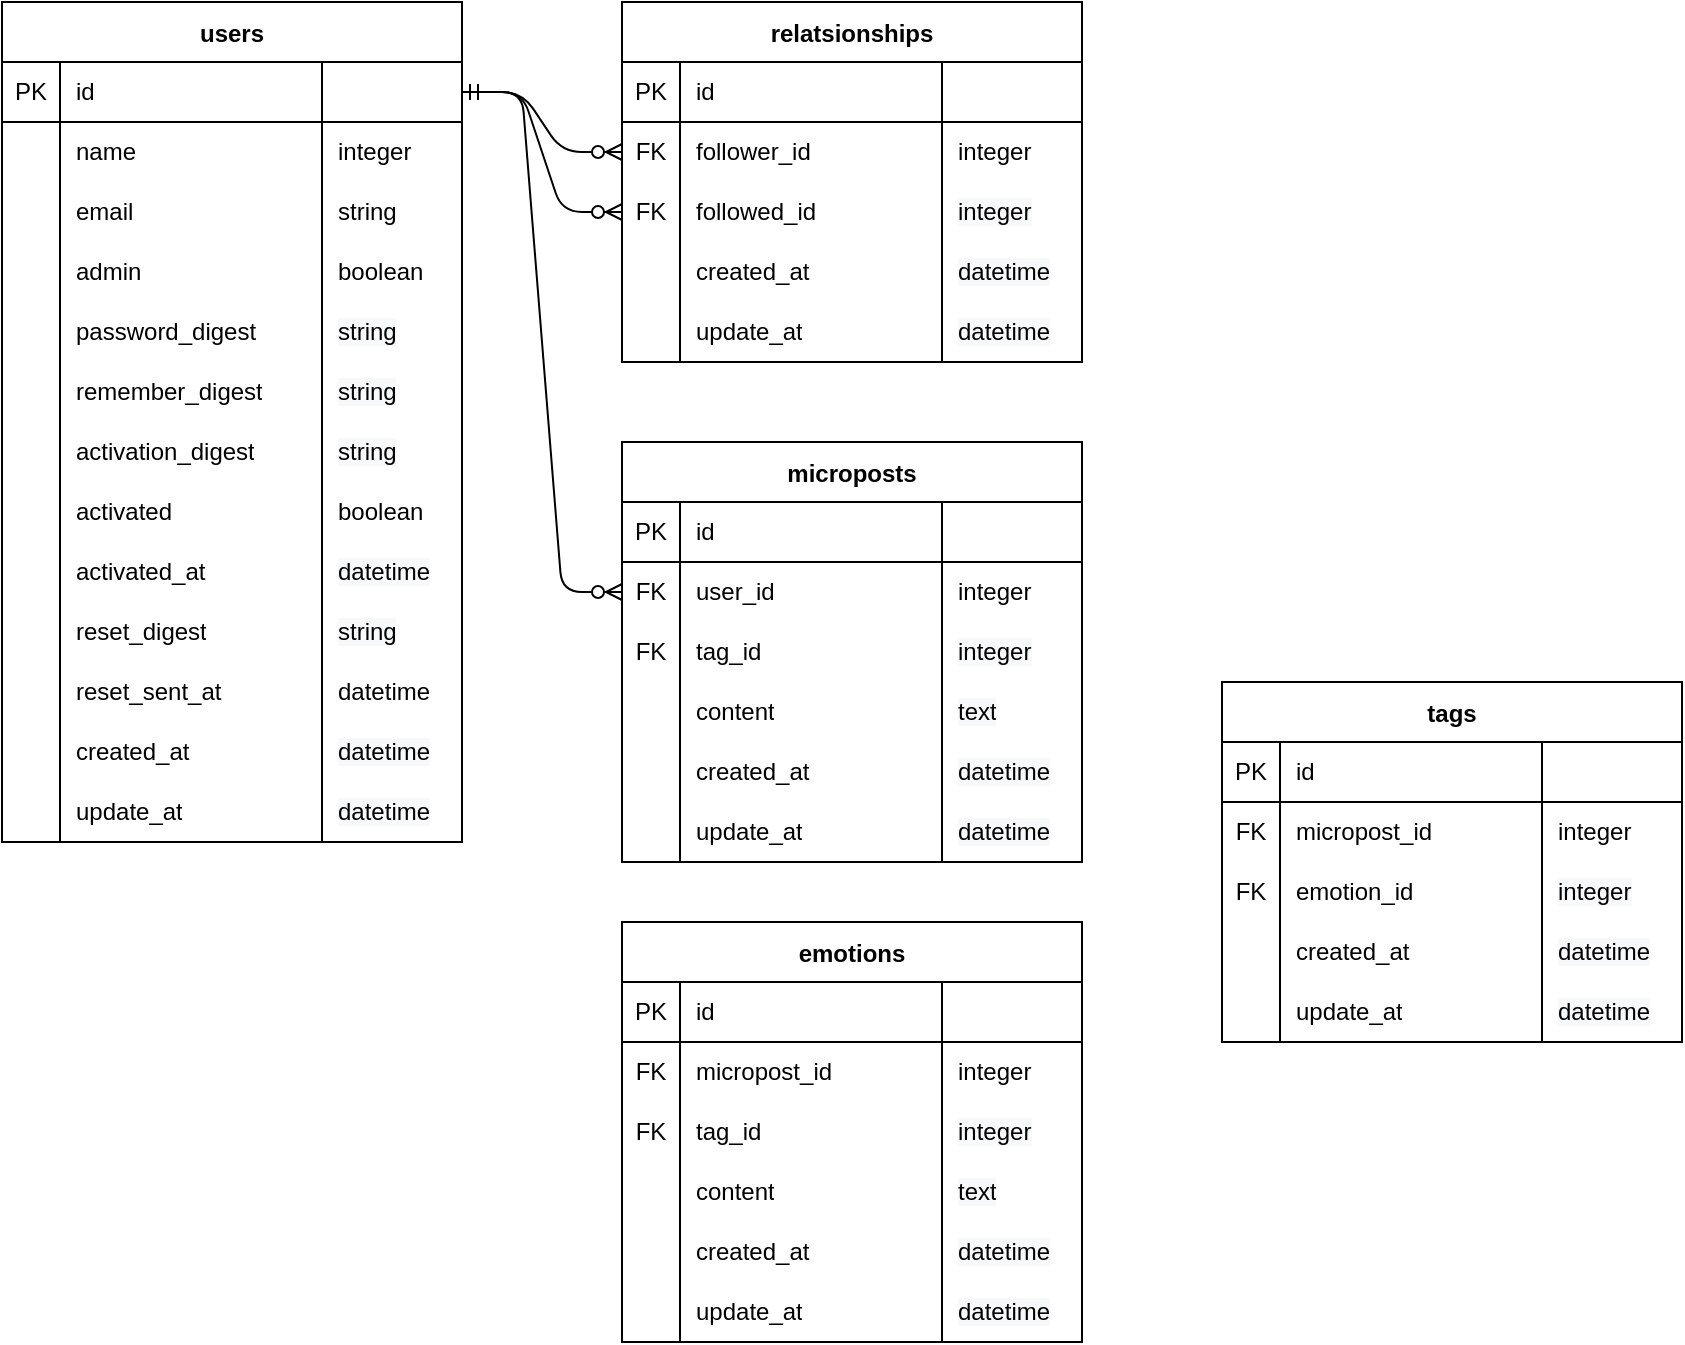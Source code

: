 <mxfile version="15.2.5" type="github">
  <diagram id="C5RBs43oDa-KdzZeNtuy" name="Page-1">
    <mxGraphModel dx="946" dy="614" grid="1" gridSize="10" guides="1" tooltips="1" connect="1" arrows="1" fold="1" page="1" pageScale="1" pageWidth="1600" pageHeight="900" math="0" shadow="0">
      <root>
        <mxCell id="WIyWlLk6GJQsqaUBKTNV-0" />
        <mxCell id="WIyWlLk6GJQsqaUBKTNV-1" parent="WIyWlLk6GJQsqaUBKTNV-0" />
        <mxCell id="iBrmPqQcuPYEzpvfI51Y-0" value="users" style="shape=table;startSize=30;container=1;collapsible=0;childLayout=tableLayout;fixedRows=1;rowLines=0;fontStyle=1;align=center;pointerEvents=1;" vertex="1" parent="WIyWlLk6GJQsqaUBKTNV-1">
          <mxGeometry x="10" y="10" width="230" height="420" as="geometry" />
        </mxCell>
        <mxCell id="iBrmPqQcuPYEzpvfI51Y-1" value="" style="shape=partialRectangle;html=1;whiteSpace=wrap;collapsible=0;dropTarget=0;pointerEvents=1;fillColor=none;top=0;left=0;bottom=1;right=0;points=[[0,0.5],[1,0.5]];portConstraint=eastwest;" vertex="1" parent="iBrmPqQcuPYEzpvfI51Y-0">
          <mxGeometry y="30" width="230" height="30" as="geometry" />
        </mxCell>
        <mxCell id="iBrmPqQcuPYEzpvfI51Y-2" value="PK" style="shape=partialRectangle;html=1;whiteSpace=wrap;connectable=0;fillColor=none;top=0;left=0;bottom=0;right=0;overflow=hidden;pointerEvents=1;" vertex="1" parent="iBrmPqQcuPYEzpvfI51Y-1">
          <mxGeometry width="29" height="30" as="geometry" />
        </mxCell>
        <mxCell id="iBrmPqQcuPYEzpvfI51Y-3" value="id" style="shape=partialRectangle;html=1;whiteSpace=wrap;connectable=0;fillColor=none;top=0;left=0;bottom=0;right=0;align=left;spacingLeft=6;overflow=hidden;pointerEvents=1;" vertex="1" parent="iBrmPqQcuPYEzpvfI51Y-1">
          <mxGeometry x="29" width="131" height="30" as="geometry" />
        </mxCell>
        <mxCell id="iBrmPqQcuPYEzpvfI51Y-53" style="shape=partialRectangle;html=1;whiteSpace=wrap;connectable=0;fillColor=none;top=0;left=0;bottom=0;right=0;align=left;spacingLeft=6;overflow=hidden;pointerEvents=1;" vertex="1" parent="iBrmPqQcuPYEzpvfI51Y-1">
          <mxGeometry x="160" width="70" height="30" as="geometry" />
        </mxCell>
        <mxCell id="iBrmPqQcuPYEzpvfI51Y-4" value="" style="shape=partialRectangle;html=1;whiteSpace=wrap;collapsible=0;dropTarget=0;pointerEvents=1;fillColor=none;top=0;left=0;bottom=0;right=0;points=[[0,0.5],[1,0.5]];portConstraint=eastwest;" vertex="1" parent="iBrmPqQcuPYEzpvfI51Y-0">
          <mxGeometry y="60" width="230" height="30" as="geometry" />
        </mxCell>
        <mxCell id="iBrmPqQcuPYEzpvfI51Y-5" value="" style="shape=partialRectangle;html=1;whiteSpace=wrap;connectable=0;fillColor=none;top=0;left=0;bottom=0;right=0;overflow=hidden;pointerEvents=1;" vertex="1" parent="iBrmPqQcuPYEzpvfI51Y-4">
          <mxGeometry width="29" height="30" as="geometry" />
        </mxCell>
        <mxCell id="iBrmPqQcuPYEzpvfI51Y-6" value="name" style="shape=partialRectangle;html=1;whiteSpace=wrap;connectable=0;fillColor=none;top=0;left=0;bottom=0;right=0;align=left;spacingLeft=6;overflow=hidden;pointerEvents=1;" vertex="1" parent="iBrmPqQcuPYEzpvfI51Y-4">
          <mxGeometry x="29" width="131" height="30" as="geometry" />
        </mxCell>
        <mxCell id="iBrmPqQcuPYEzpvfI51Y-54" value="integer" style="shape=partialRectangle;html=1;whiteSpace=wrap;connectable=0;fillColor=none;top=0;left=0;bottom=0;right=0;align=left;spacingLeft=6;overflow=hidden;pointerEvents=1;" vertex="1" parent="iBrmPqQcuPYEzpvfI51Y-4">
          <mxGeometry x="160" width="70" height="30" as="geometry" />
        </mxCell>
        <mxCell id="iBrmPqQcuPYEzpvfI51Y-7" value="" style="shape=partialRectangle;html=1;whiteSpace=wrap;collapsible=0;dropTarget=0;pointerEvents=1;fillColor=none;top=0;left=0;bottom=0;right=0;points=[[0,0.5],[1,0.5]];portConstraint=eastwest;" vertex="1" parent="iBrmPqQcuPYEzpvfI51Y-0">
          <mxGeometry y="90" width="230" height="30" as="geometry" />
        </mxCell>
        <mxCell id="iBrmPqQcuPYEzpvfI51Y-8" value="" style="shape=partialRectangle;html=1;whiteSpace=wrap;connectable=0;fillColor=none;top=0;left=0;bottom=0;right=0;overflow=hidden;pointerEvents=1;" vertex="1" parent="iBrmPqQcuPYEzpvfI51Y-7">
          <mxGeometry width="29" height="30" as="geometry" />
        </mxCell>
        <mxCell id="iBrmPqQcuPYEzpvfI51Y-9" value="email" style="shape=partialRectangle;html=1;whiteSpace=wrap;connectable=0;fillColor=none;top=0;left=0;bottom=0;right=0;align=left;spacingLeft=6;overflow=hidden;pointerEvents=1;" vertex="1" parent="iBrmPqQcuPYEzpvfI51Y-7">
          <mxGeometry x="29" width="131" height="30" as="geometry" />
        </mxCell>
        <mxCell id="iBrmPqQcuPYEzpvfI51Y-55" value="string" style="shape=partialRectangle;html=1;whiteSpace=wrap;connectable=0;fillColor=none;top=0;left=0;bottom=0;right=0;align=left;spacingLeft=6;overflow=hidden;pointerEvents=1;" vertex="1" parent="iBrmPqQcuPYEzpvfI51Y-7">
          <mxGeometry x="160" width="70" height="30" as="geometry" />
        </mxCell>
        <mxCell id="iBrmPqQcuPYEzpvfI51Y-72" value="" style="shape=partialRectangle;html=1;whiteSpace=wrap;collapsible=0;dropTarget=0;pointerEvents=1;fillColor=none;top=0;left=0;bottom=0;right=0;points=[[0,0.5],[1,0.5]];portConstraint=eastwest;" vertex="1" parent="iBrmPqQcuPYEzpvfI51Y-0">
          <mxGeometry y="120" width="230" height="30" as="geometry" />
        </mxCell>
        <mxCell id="iBrmPqQcuPYEzpvfI51Y-73" value="" style="shape=partialRectangle;html=1;whiteSpace=wrap;connectable=0;fillColor=none;top=0;left=0;bottom=0;right=0;overflow=hidden;pointerEvents=1;" vertex="1" parent="iBrmPqQcuPYEzpvfI51Y-72">
          <mxGeometry width="29" height="30" as="geometry" />
        </mxCell>
        <mxCell id="iBrmPqQcuPYEzpvfI51Y-74" value="admin" style="shape=partialRectangle;html=1;whiteSpace=wrap;connectable=0;fillColor=none;top=0;left=0;bottom=0;right=0;align=left;spacingLeft=6;overflow=hidden;pointerEvents=1;" vertex="1" parent="iBrmPqQcuPYEzpvfI51Y-72">
          <mxGeometry x="29" width="131" height="30" as="geometry" />
        </mxCell>
        <mxCell id="iBrmPqQcuPYEzpvfI51Y-75" value="boolean" style="shape=partialRectangle;html=1;whiteSpace=wrap;connectable=0;fillColor=none;top=0;left=0;bottom=0;right=0;align=left;spacingLeft=6;overflow=hidden;pointerEvents=1;" vertex="1" parent="iBrmPqQcuPYEzpvfI51Y-72">
          <mxGeometry x="160" width="70" height="30" as="geometry" />
        </mxCell>
        <mxCell id="iBrmPqQcuPYEzpvfI51Y-13" value="" style="shape=partialRectangle;html=1;whiteSpace=wrap;collapsible=0;dropTarget=0;pointerEvents=1;fillColor=none;top=0;left=0;bottom=0;right=0;points=[[0,0.5],[1,0.5]];portConstraint=eastwest;" vertex="1" parent="iBrmPqQcuPYEzpvfI51Y-0">
          <mxGeometry y="150" width="230" height="30" as="geometry" />
        </mxCell>
        <mxCell id="iBrmPqQcuPYEzpvfI51Y-14" value="" style="shape=partialRectangle;html=1;whiteSpace=wrap;connectable=0;fillColor=none;top=0;left=0;bottom=0;right=0;overflow=hidden;pointerEvents=1;" vertex="1" parent="iBrmPqQcuPYEzpvfI51Y-13">
          <mxGeometry width="29" height="30" as="geometry" />
        </mxCell>
        <mxCell id="iBrmPqQcuPYEzpvfI51Y-15" value="password_digest" style="shape=partialRectangle;html=1;whiteSpace=wrap;connectable=0;fillColor=none;top=0;left=0;bottom=0;right=0;align=left;spacingLeft=6;overflow=hidden;pointerEvents=1;" vertex="1" parent="iBrmPqQcuPYEzpvfI51Y-13">
          <mxGeometry x="29" width="131" height="30" as="geometry" />
        </mxCell>
        <mxCell id="iBrmPqQcuPYEzpvfI51Y-56" value="&lt;meta charset=&quot;utf-8&quot;&gt;&lt;span style=&quot;color: rgb(0, 0, 0); font-family: helvetica; font-size: 12px; font-style: normal; font-weight: 400; letter-spacing: normal; text-align: left; text-indent: 0px; text-transform: none; word-spacing: 0px; background-color: rgb(248, 249, 250); display: inline; float: none;&quot;&gt;string&lt;/span&gt;" style="shape=partialRectangle;html=1;whiteSpace=wrap;connectable=0;fillColor=none;top=0;left=0;bottom=0;right=0;align=left;spacingLeft=6;overflow=hidden;pointerEvents=1;" vertex="1" parent="iBrmPqQcuPYEzpvfI51Y-13">
          <mxGeometry x="160" width="70" height="30" as="geometry" />
        </mxCell>
        <mxCell id="iBrmPqQcuPYEzpvfI51Y-66" value="" style="shape=partialRectangle;html=1;whiteSpace=wrap;collapsible=0;dropTarget=0;pointerEvents=1;fillColor=none;top=0;left=0;bottom=0;right=0;points=[[0,0.5],[1,0.5]];portConstraint=eastwest;" vertex="1" parent="iBrmPqQcuPYEzpvfI51Y-0">
          <mxGeometry y="180" width="230" height="30" as="geometry" />
        </mxCell>
        <mxCell id="iBrmPqQcuPYEzpvfI51Y-67" value="" style="shape=partialRectangle;html=1;whiteSpace=wrap;connectable=0;fillColor=none;top=0;left=0;bottom=0;right=0;overflow=hidden;pointerEvents=1;" vertex="1" parent="iBrmPqQcuPYEzpvfI51Y-66">
          <mxGeometry width="29" height="30" as="geometry" />
        </mxCell>
        <mxCell id="iBrmPqQcuPYEzpvfI51Y-68" value="remember_digest" style="shape=partialRectangle;html=1;whiteSpace=wrap;connectable=0;fillColor=none;top=0;left=0;bottom=0;right=0;align=left;spacingLeft=6;overflow=hidden;pointerEvents=1;" vertex="1" parent="iBrmPqQcuPYEzpvfI51Y-66">
          <mxGeometry x="29" width="131" height="30" as="geometry" />
        </mxCell>
        <mxCell id="iBrmPqQcuPYEzpvfI51Y-69" value="&lt;meta charset=&quot;utf-8&quot;&gt;&lt;span style=&quot;color: rgb(0, 0, 0); font-family: helvetica; font-size: 12px; font-style: normal; font-weight: 400; letter-spacing: normal; text-align: left; text-indent: 0px; text-transform: none; word-spacing: 0px; background-color: rgb(248, 249, 250); display: inline; float: none;&quot;&gt;string&lt;/span&gt;" style="shape=partialRectangle;html=1;whiteSpace=wrap;connectable=0;fillColor=none;top=0;left=0;bottom=0;right=0;align=left;spacingLeft=6;overflow=hidden;pointerEvents=1;" vertex="1" parent="iBrmPqQcuPYEzpvfI51Y-66">
          <mxGeometry x="160" width="70" height="30" as="geometry" />
        </mxCell>
        <mxCell id="iBrmPqQcuPYEzpvfI51Y-16" value="" style="shape=partialRectangle;html=1;whiteSpace=wrap;collapsible=0;dropTarget=0;pointerEvents=1;fillColor=none;top=0;left=0;bottom=0;right=0;points=[[0,0.5],[1,0.5]];portConstraint=eastwest;" vertex="1" parent="iBrmPqQcuPYEzpvfI51Y-0">
          <mxGeometry y="210" width="230" height="30" as="geometry" />
        </mxCell>
        <mxCell id="iBrmPqQcuPYEzpvfI51Y-17" value="" style="shape=partialRectangle;html=1;whiteSpace=wrap;connectable=0;fillColor=none;top=0;left=0;bottom=0;right=0;overflow=hidden;pointerEvents=1;" vertex="1" parent="iBrmPqQcuPYEzpvfI51Y-16">
          <mxGeometry width="29" height="30" as="geometry" />
        </mxCell>
        <mxCell id="iBrmPqQcuPYEzpvfI51Y-18" value="activation_digest" style="shape=partialRectangle;html=1;whiteSpace=wrap;connectable=0;fillColor=none;top=0;left=0;bottom=0;right=0;align=left;spacingLeft=6;overflow=hidden;pointerEvents=1;" vertex="1" parent="iBrmPqQcuPYEzpvfI51Y-16">
          <mxGeometry x="29" width="131" height="30" as="geometry" />
        </mxCell>
        <mxCell id="iBrmPqQcuPYEzpvfI51Y-59" value="&lt;meta charset=&quot;utf-8&quot;&gt;&lt;span style=&quot;color: rgb(0, 0, 0); font-family: helvetica; font-size: 12px; font-style: normal; font-weight: 400; letter-spacing: normal; text-align: left; text-indent: 0px; text-transform: none; word-spacing: 0px; background-color: rgb(248, 249, 250); display: inline; float: none;&quot;&gt;string&lt;/span&gt;" style="shape=partialRectangle;html=1;whiteSpace=wrap;connectable=0;fillColor=none;top=0;left=0;bottom=0;right=0;align=left;spacingLeft=6;overflow=hidden;pointerEvents=1;" vertex="1" parent="iBrmPqQcuPYEzpvfI51Y-16">
          <mxGeometry x="160" width="70" height="30" as="geometry" />
        </mxCell>
        <mxCell id="iBrmPqQcuPYEzpvfI51Y-22" value="" style="shape=partialRectangle;html=1;whiteSpace=wrap;collapsible=0;dropTarget=0;pointerEvents=1;fillColor=none;top=0;left=0;bottom=0;right=0;points=[[0,0.5],[1,0.5]];portConstraint=eastwest;" vertex="1" parent="iBrmPqQcuPYEzpvfI51Y-0">
          <mxGeometry y="240" width="230" height="30" as="geometry" />
        </mxCell>
        <mxCell id="iBrmPqQcuPYEzpvfI51Y-23" value="" style="shape=partialRectangle;html=1;whiteSpace=wrap;connectable=0;fillColor=none;top=0;left=0;bottom=0;right=0;overflow=hidden;pointerEvents=1;" vertex="1" parent="iBrmPqQcuPYEzpvfI51Y-22">
          <mxGeometry width="29" height="30" as="geometry" />
        </mxCell>
        <mxCell id="iBrmPqQcuPYEzpvfI51Y-24" value="activated" style="shape=partialRectangle;html=1;whiteSpace=wrap;connectable=0;fillColor=none;top=0;left=0;bottom=0;right=0;align=left;spacingLeft=6;overflow=hidden;pointerEvents=1;" vertex="1" parent="iBrmPqQcuPYEzpvfI51Y-22">
          <mxGeometry x="29" width="131" height="30" as="geometry" />
        </mxCell>
        <mxCell id="iBrmPqQcuPYEzpvfI51Y-60" value="boolean" style="shape=partialRectangle;html=1;whiteSpace=wrap;connectable=0;fillColor=none;top=0;left=0;bottom=0;right=0;align=left;spacingLeft=6;overflow=hidden;pointerEvents=1;" vertex="1" parent="iBrmPqQcuPYEzpvfI51Y-22">
          <mxGeometry x="160" width="70" height="30" as="geometry" />
        </mxCell>
        <mxCell id="iBrmPqQcuPYEzpvfI51Y-25" value="" style="shape=partialRectangle;html=1;whiteSpace=wrap;collapsible=0;dropTarget=0;pointerEvents=1;fillColor=none;top=0;left=0;bottom=0;right=0;points=[[0,0.5],[1,0.5]];portConstraint=eastwest;" vertex="1" parent="iBrmPqQcuPYEzpvfI51Y-0">
          <mxGeometry y="270" width="230" height="30" as="geometry" />
        </mxCell>
        <mxCell id="iBrmPqQcuPYEzpvfI51Y-26" value="" style="shape=partialRectangle;html=1;whiteSpace=wrap;connectable=0;fillColor=none;top=0;left=0;bottom=0;right=0;overflow=hidden;pointerEvents=1;" vertex="1" parent="iBrmPqQcuPYEzpvfI51Y-25">
          <mxGeometry width="29" height="30" as="geometry" />
        </mxCell>
        <mxCell id="iBrmPqQcuPYEzpvfI51Y-27" value="activated_at" style="shape=partialRectangle;html=1;whiteSpace=wrap;connectable=0;fillColor=none;top=0;left=0;bottom=0;right=0;align=left;spacingLeft=6;overflow=hidden;pointerEvents=1;" vertex="1" parent="iBrmPqQcuPYEzpvfI51Y-25">
          <mxGeometry x="29" width="131" height="30" as="geometry" />
        </mxCell>
        <mxCell id="iBrmPqQcuPYEzpvfI51Y-61" value="&lt;meta charset=&quot;utf-8&quot;&gt;&lt;span style=&quot;color: rgb(0, 0, 0); font-family: helvetica; font-size: 12px; font-style: normal; font-weight: 400; letter-spacing: normal; text-align: left; text-indent: 0px; text-transform: none; word-spacing: 0px; background-color: rgb(248, 249, 250); display: inline; float: none;&quot;&gt;datetime&lt;/span&gt;" style="shape=partialRectangle;html=1;whiteSpace=wrap;connectable=0;fillColor=none;top=0;left=0;bottom=0;right=0;align=left;spacingLeft=6;overflow=hidden;pointerEvents=1;" vertex="1" parent="iBrmPqQcuPYEzpvfI51Y-25">
          <mxGeometry x="160" width="70" height="30" as="geometry" />
        </mxCell>
        <mxCell id="iBrmPqQcuPYEzpvfI51Y-19" value="" style="shape=partialRectangle;html=1;whiteSpace=wrap;collapsible=0;dropTarget=0;pointerEvents=1;fillColor=none;top=0;left=0;bottom=0;right=0;points=[[0,0.5],[1,0.5]];portConstraint=eastwest;" vertex="1" parent="iBrmPqQcuPYEzpvfI51Y-0">
          <mxGeometry y="300" width="230" height="30" as="geometry" />
        </mxCell>
        <mxCell id="iBrmPqQcuPYEzpvfI51Y-20" value="" style="shape=partialRectangle;html=1;whiteSpace=wrap;connectable=0;fillColor=none;top=0;left=0;bottom=0;right=0;overflow=hidden;pointerEvents=1;" vertex="1" parent="iBrmPqQcuPYEzpvfI51Y-19">
          <mxGeometry width="29" height="30" as="geometry" />
        </mxCell>
        <mxCell id="iBrmPqQcuPYEzpvfI51Y-21" value="reset_digest" style="shape=partialRectangle;html=1;whiteSpace=wrap;connectable=0;fillColor=none;top=0;left=0;bottom=0;right=0;align=left;spacingLeft=6;overflow=hidden;pointerEvents=1;" vertex="1" parent="iBrmPqQcuPYEzpvfI51Y-19">
          <mxGeometry x="29" width="131" height="30" as="geometry" />
        </mxCell>
        <mxCell id="iBrmPqQcuPYEzpvfI51Y-57" value="&lt;meta charset=&quot;utf-8&quot;&gt;&lt;span style=&quot;color: rgb(0, 0, 0); font-family: helvetica; font-size: 12px; font-style: normal; font-weight: 400; letter-spacing: normal; text-align: left; text-indent: 0px; text-transform: none; word-spacing: 0px; background-color: rgb(248, 249, 250); display: inline; float: none;&quot;&gt;string&lt;/span&gt;" style="shape=partialRectangle;html=1;whiteSpace=wrap;connectable=0;fillColor=none;top=0;left=0;bottom=0;right=0;align=left;spacingLeft=6;overflow=hidden;pointerEvents=1;" vertex="1" parent="iBrmPqQcuPYEzpvfI51Y-19">
          <mxGeometry x="160" width="70" height="30" as="geometry" />
        </mxCell>
        <mxCell id="iBrmPqQcuPYEzpvfI51Y-10" value="" style="shape=partialRectangle;html=1;whiteSpace=wrap;collapsible=0;dropTarget=0;pointerEvents=1;fillColor=none;top=0;left=0;bottom=0;right=0;points=[[0,0.5],[1,0.5]];portConstraint=eastwest;" vertex="1" parent="iBrmPqQcuPYEzpvfI51Y-0">
          <mxGeometry y="330" width="230" height="30" as="geometry" />
        </mxCell>
        <mxCell id="iBrmPqQcuPYEzpvfI51Y-11" value="" style="shape=partialRectangle;html=1;whiteSpace=wrap;connectable=0;fillColor=none;top=0;left=0;bottom=0;right=0;overflow=hidden;pointerEvents=1;" vertex="1" parent="iBrmPqQcuPYEzpvfI51Y-10">
          <mxGeometry width="29" height="30" as="geometry" />
        </mxCell>
        <mxCell id="iBrmPqQcuPYEzpvfI51Y-12" value="reset_sent_at" style="shape=partialRectangle;html=1;whiteSpace=wrap;connectable=0;fillColor=none;top=0;left=0;bottom=0;right=0;align=left;spacingLeft=6;overflow=hidden;pointerEvents=1;" vertex="1" parent="iBrmPqQcuPYEzpvfI51Y-10">
          <mxGeometry x="29" width="131" height="30" as="geometry" />
        </mxCell>
        <mxCell id="iBrmPqQcuPYEzpvfI51Y-58" value="datetime" style="shape=partialRectangle;html=1;whiteSpace=wrap;connectable=0;fillColor=none;top=0;left=0;bottom=0;right=0;align=left;spacingLeft=6;overflow=hidden;pointerEvents=1;" vertex="1" parent="iBrmPqQcuPYEzpvfI51Y-10">
          <mxGeometry x="160" width="70" height="30" as="geometry" />
        </mxCell>
        <mxCell id="iBrmPqQcuPYEzpvfI51Y-28" value="" style="shape=partialRectangle;html=1;whiteSpace=wrap;collapsible=0;dropTarget=0;pointerEvents=1;fillColor=none;top=0;left=0;bottom=0;right=0;points=[[0,0.5],[1,0.5]];portConstraint=eastwest;" vertex="1" parent="iBrmPqQcuPYEzpvfI51Y-0">
          <mxGeometry y="360" width="230" height="30" as="geometry" />
        </mxCell>
        <mxCell id="iBrmPqQcuPYEzpvfI51Y-29" value="" style="shape=partialRectangle;html=1;whiteSpace=wrap;connectable=0;fillColor=none;top=0;left=0;bottom=0;right=0;overflow=hidden;pointerEvents=1;" vertex="1" parent="iBrmPqQcuPYEzpvfI51Y-28">
          <mxGeometry width="29" height="30" as="geometry" />
        </mxCell>
        <mxCell id="iBrmPqQcuPYEzpvfI51Y-30" value="created_at" style="shape=partialRectangle;html=1;whiteSpace=wrap;connectable=0;fillColor=none;top=0;left=0;bottom=0;right=0;align=left;spacingLeft=6;overflow=hidden;pointerEvents=1;" vertex="1" parent="iBrmPqQcuPYEzpvfI51Y-28">
          <mxGeometry x="29" width="131" height="30" as="geometry" />
        </mxCell>
        <mxCell id="iBrmPqQcuPYEzpvfI51Y-62" value="&lt;meta charset=&quot;utf-8&quot;&gt;&lt;span style=&quot;color: rgb(0, 0, 0); font-family: helvetica; font-size: 12px; font-style: normal; font-weight: 400; letter-spacing: normal; text-align: left; text-indent: 0px; text-transform: none; word-spacing: 0px; background-color: rgb(248, 249, 250); display: inline; float: none;&quot;&gt;datetime&lt;/span&gt;" style="shape=partialRectangle;html=1;whiteSpace=wrap;connectable=0;fillColor=none;top=0;left=0;bottom=0;right=0;align=left;spacingLeft=6;overflow=hidden;pointerEvents=1;" vertex="1" parent="iBrmPqQcuPYEzpvfI51Y-28">
          <mxGeometry x="160" width="70" height="30" as="geometry" />
        </mxCell>
        <mxCell id="iBrmPqQcuPYEzpvfI51Y-31" value="" style="shape=partialRectangle;html=1;whiteSpace=wrap;collapsible=0;dropTarget=0;pointerEvents=1;fillColor=none;top=0;left=0;bottom=0;right=0;points=[[0,0.5],[1,0.5]];portConstraint=eastwest;" vertex="1" parent="iBrmPqQcuPYEzpvfI51Y-0">
          <mxGeometry y="390" width="230" height="30" as="geometry" />
        </mxCell>
        <mxCell id="iBrmPqQcuPYEzpvfI51Y-32" value="" style="shape=partialRectangle;html=1;whiteSpace=wrap;connectable=0;fillColor=none;top=0;left=0;bottom=0;right=0;overflow=hidden;pointerEvents=1;" vertex="1" parent="iBrmPqQcuPYEzpvfI51Y-31">
          <mxGeometry width="29" height="30" as="geometry" />
        </mxCell>
        <mxCell id="iBrmPqQcuPYEzpvfI51Y-33" value="update_at" style="shape=partialRectangle;html=1;whiteSpace=wrap;connectable=0;fillColor=none;top=0;left=0;bottom=0;right=0;align=left;spacingLeft=6;overflow=hidden;pointerEvents=1;" vertex="1" parent="iBrmPqQcuPYEzpvfI51Y-31">
          <mxGeometry x="29" width="131" height="30" as="geometry" />
        </mxCell>
        <mxCell id="iBrmPqQcuPYEzpvfI51Y-63" value="&lt;meta charset=&quot;utf-8&quot;&gt;&lt;span style=&quot;color: rgb(0, 0, 0); font-family: helvetica; font-size: 12px; font-style: normal; font-weight: 400; letter-spacing: normal; text-align: left; text-indent: 0px; text-transform: none; word-spacing: 0px; background-color: rgb(248, 249, 250); display: inline; float: none;&quot;&gt;datetime&lt;/span&gt;" style="shape=partialRectangle;html=1;whiteSpace=wrap;connectable=0;fillColor=none;top=0;left=0;bottom=0;right=0;align=left;spacingLeft=6;overflow=hidden;pointerEvents=1;" vertex="1" parent="iBrmPqQcuPYEzpvfI51Y-31">
          <mxGeometry x="160" width="70" height="30" as="geometry" />
        </mxCell>
        <mxCell id="iBrmPqQcuPYEzpvfI51Y-76" value="relatsionships" style="shape=table;startSize=30;container=1;collapsible=0;childLayout=tableLayout;fixedRows=1;rowLines=0;fontStyle=1;align=center;pointerEvents=1;" vertex="1" parent="WIyWlLk6GJQsqaUBKTNV-1">
          <mxGeometry x="320" y="10" width="230" height="180" as="geometry" />
        </mxCell>
        <mxCell id="iBrmPqQcuPYEzpvfI51Y-77" value="" style="shape=partialRectangle;html=1;whiteSpace=wrap;collapsible=0;dropTarget=0;pointerEvents=1;fillColor=none;top=0;left=0;bottom=1;right=0;points=[[0,0.5],[1,0.5]];portConstraint=eastwest;" vertex="1" parent="iBrmPqQcuPYEzpvfI51Y-76">
          <mxGeometry y="30" width="230" height="30" as="geometry" />
        </mxCell>
        <mxCell id="iBrmPqQcuPYEzpvfI51Y-78" value="PK" style="shape=partialRectangle;html=1;whiteSpace=wrap;connectable=0;fillColor=none;top=0;left=0;bottom=0;right=0;overflow=hidden;pointerEvents=1;" vertex="1" parent="iBrmPqQcuPYEzpvfI51Y-77">
          <mxGeometry width="29" height="30" as="geometry" />
        </mxCell>
        <mxCell id="iBrmPqQcuPYEzpvfI51Y-79" value="id" style="shape=partialRectangle;html=1;whiteSpace=wrap;connectable=0;fillColor=none;top=0;left=0;bottom=0;right=0;align=left;spacingLeft=6;overflow=hidden;pointerEvents=1;" vertex="1" parent="iBrmPqQcuPYEzpvfI51Y-77">
          <mxGeometry x="29" width="131" height="30" as="geometry" />
        </mxCell>
        <mxCell id="iBrmPqQcuPYEzpvfI51Y-80" style="shape=partialRectangle;html=1;whiteSpace=wrap;connectable=0;fillColor=none;top=0;left=0;bottom=0;right=0;align=left;spacingLeft=6;overflow=hidden;pointerEvents=1;" vertex="1" parent="iBrmPqQcuPYEzpvfI51Y-77">
          <mxGeometry x="160" width="70" height="30" as="geometry" />
        </mxCell>
        <mxCell id="iBrmPqQcuPYEzpvfI51Y-81" value="" style="shape=partialRectangle;html=1;whiteSpace=wrap;collapsible=0;dropTarget=0;pointerEvents=1;fillColor=none;top=0;left=0;bottom=0;right=0;points=[[0,0.5],[1,0.5]];portConstraint=eastwest;" vertex="1" parent="iBrmPqQcuPYEzpvfI51Y-76">
          <mxGeometry y="60" width="230" height="30" as="geometry" />
        </mxCell>
        <mxCell id="iBrmPqQcuPYEzpvfI51Y-82" value="FK" style="shape=partialRectangle;html=1;whiteSpace=wrap;connectable=0;fillColor=none;top=0;left=0;bottom=0;right=0;overflow=hidden;pointerEvents=1;" vertex="1" parent="iBrmPqQcuPYEzpvfI51Y-81">
          <mxGeometry width="29" height="30" as="geometry" />
        </mxCell>
        <mxCell id="iBrmPqQcuPYEzpvfI51Y-83" value="follower_id" style="shape=partialRectangle;html=1;whiteSpace=wrap;connectable=0;fillColor=none;top=0;left=0;bottom=0;right=0;align=left;spacingLeft=6;overflow=hidden;pointerEvents=1;" vertex="1" parent="iBrmPqQcuPYEzpvfI51Y-81">
          <mxGeometry x="29" width="131" height="30" as="geometry" />
        </mxCell>
        <mxCell id="iBrmPqQcuPYEzpvfI51Y-84" value="integer" style="shape=partialRectangle;html=1;whiteSpace=wrap;connectable=0;fillColor=none;top=0;left=0;bottom=0;right=0;align=left;spacingLeft=6;overflow=hidden;pointerEvents=1;" vertex="1" parent="iBrmPqQcuPYEzpvfI51Y-81">
          <mxGeometry x="160" width="70" height="30" as="geometry" />
        </mxCell>
        <mxCell id="iBrmPqQcuPYEzpvfI51Y-85" value="" style="shape=partialRectangle;html=1;whiteSpace=wrap;collapsible=0;dropTarget=0;pointerEvents=1;fillColor=none;top=0;left=0;bottom=0;right=0;points=[[0,0.5],[1,0.5]];portConstraint=eastwest;" vertex="1" parent="iBrmPqQcuPYEzpvfI51Y-76">
          <mxGeometry y="90" width="230" height="30" as="geometry" />
        </mxCell>
        <mxCell id="iBrmPqQcuPYEzpvfI51Y-86" value="FK" style="shape=partialRectangle;html=1;whiteSpace=wrap;connectable=0;fillColor=none;top=0;left=0;bottom=0;right=0;overflow=hidden;pointerEvents=1;" vertex="1" parent="iBrmPqQcuPYEzpvfI51Y-85">
          <mxGeometry width="29" height="30" as="geometry" />
        </mxCell>
        <mxCell id="iBrmPqQcuPYEzpvfI51Y-87" value="followed_id" style="shape=partialRectangle;html=1;whiteSpace=wrap;connectable=0;fillColor=none;top=0;left=0;bottom=0;right=0;align=left;spacingLeft=6;overflow=hidden;pointerEvents=1;" vertex="1" parent="iBrmPqQcuPYEzpvfI51Y-85">
          <mxGeometry x="29" width="131" height="30" as="geometry" />
        </mxCell>
        <mxCell id="iBrmPqQcuPYEzpvfI51Y-88" value="&lt;meta charset=&quot;utf-8&quot;&gt;&lt;span style=&quot;color: rgb(0, 0, 0); font-family: helvetica; font-size: 12px; font-style: normal; font-weight: 400; letter-spacing: normal; text-align: left; text-indent: 0px; text-transform: none; word-spacing: 0px; background-color: rgb(248, 249, 250); display: inline; float: none;&quot;&gt;integer&lt;/span&gt;" style="shape=partialRectangle;html=1;whiteSpace=wrap;connectable=0;fillColor=none;top=0;left=0;bottom=0;right=0;align=left;spacingLeft=6;overflow=hidden;pointerEvents=1;" vertex="1" parent="iBrmPqQcuPYEzpvfI51Y-85">
          <mxGeometry x="160" width="70" height="30" as="geometry" />
        </mxCell>
        <mxCell id="iBrmPqQcuPYEzpvfI51Y-121" value="" style="shape=partialRectangle;html=1;whiteSpace=wrap;collapsible=0;dropTarget=0;pointerEvents=1;fillColor=none;top=0;left=0;bottom=0;right=0;points=[[0,0.5],[1,0.5]];portConstraint=eastwest;" vertex="1" parent="iBrmPqQcuPYEzpvfI51Y-76">
          <mxGeometry y="120" width="230" height="30" as="geometry" />
        </mxCell>
        <mxCell id="iBrmPqQcuPYEzpvfI51Y-122" value="" style="shape=partialRectangle;html=1;whiteSpace=wrap;connectable=0;fillColor=none;top=0;left=0;bottom=0;right=0;overflow=hidden;pointerEvents=1;" vertex="1" parent="iBrmPqQcuPYEzpvfI51Y-121">
          <mxGeometry width="29" height="30" as="geometry" />
        </mxCell>
        <mxCell id="iBrmPqQcuPYEzpvfI51Y-123" value="created_at" style="shape=partialRectangle;html=1;whiteSpace=wrap;connectable=0;fillColor=none;top=0;left=0;bottom=0;right=0;align=left;spacingLeft=6;overflow=hidden;pointerEvents=1;" vertex="1" parent="iBrmPqQcuPYEzpvfI51Y-121">
          <mxGeometry x="29" width="131" height="30" as="geometry" />
        </mxCell>
        <mxCell id="iBrmPqQcuPYEzpvfI51Y-124" value="&lt;meta charset=&quot;utf-8&quot;&gt;&lt;span style=&quot;color: rgb(0, 0, 0); font-family: helvetica; font-size: 12px; font-style: normal; font-weight: 400; letter-spacing: normal; text-align: left; text-indent: 0px; text-transform: none; word-spacing: 0px; background-color: rgb(248, 249, 250); display: inline; float: none;&quot;&gt;datetime&lt;/span&gt;" style="shape=partialRectangle;html=1;whiteSpace=wrap;connectable=0;fillColor=none;top=0;left=0;bottom=0;right=0;align=left;spacingLeft=6;overflow=hidden;pointerEvents=1;" vertex="1" parent="iBrmPqQcuPYEzpvfI51Y-121">
          <mxGeometry x="160" width="70" height="30" as="geometry" />
        </mxCell>
        <mxCell id="iBrmPqQcuPYEzpvfI51Y-125" value="" style="shape=partialRectangle;html=1;whiteSpace=wrap;collapsible=0;dropTarget=0;pointerEvents=1;fillColor=none;top=0;left=0;bottom=0;right=0;points=[[0,0.5],[1,0.5]];portConstraint=eastwest;" vertex="1" parent="iBrmPqQcuPYEzpvfI51Y-76">
          <mxGeometry y="150" width="230" height="30" as="geometry" />
        </mxCell>
        <mxCell id="iBrmPqQcuPYEzpvfI51Y-126" value="" style="shape=partialRectangle;html=1;whiteSpace=wrap;connectable=0;fillColor=none;top=0;left=0;bottom=0;right=0;overflow=hidden;pointerEvents=1;" vertex="1" parent="iBrmPqQcuPYEzpvfI51Y-125">
          <mxGeometry width="29" height="30" as="geometry" />
        </mxCell>
        <mxCell id="iBrmPqQcuPYEzpvfI51Y-127" value="update_at" style="shape=partialRectangle;html=1;whiteSpace=wrap;connectable=0;fillColor=none;top=0;left=0;bottom=0;right=0;align=left;spacingLeft=6;overflow=hidden;pointerEvents=1;" vertex="1" parent="iBrmPqQcuPYEzpvfI51Y-125">
          <mxGeometry x="29" width="131" height="30" as="geometry" />
        </mxCell>
        <mxCell id="iBrmPqQcuPYEzpvfI51Y-128" value="&lt;meta charset=&quot;utf-8&quot;&gt;&lt;span style=&quot;color: rgb(0, 0, 0); font-family: helvetica; font-size: 12px; font-style: normal; font-weight: 400; letter-spacing: normal; text-align: left; text-indent: 0px; text-transform: none; word-spacing: 0px; background-color: rgb(248, 249, 250); display: inline; float: none;&quot;&gt;datetime&lt;/span&gt;" style="shape=partialRectangle;html=1;whiteSpace=wrap;connectable=0;fillColor=none;top=0;left=0;bottom=0;right=0;align=left;spacingLeft=6;overflow=hidden;pointerEvents=1;" vertex="1" parent="iBrmPqQcuPYEzpvfI51Y-125">
          <mxGeometry x="160" width="70" height="30" as="geometry" />
        </mxCell>
        <mxCell id="iBrmPqQcuPYEzpvfI51Y-133" value="microposts" style="shape=table;startSize=30;container=1;collapsible=0;childLayout=tableLayout;fixedRows=1;rowLines=0;fontStyle=1;align=center;pointerEvents=1;" vertex="1" parent="WIyWlLk6GJQsqaUBKTNV-1">
          <mxGeometry x="320" y="230" width="230" height="210" as="geometry" />
        </mxCell>
        <mxCell id="iBrmPqQcuPYEzpvfI51Y-134" value="" style="shape=partialRectangle;html=1;whiteSpace=wrap;collapsible=0;dropTarget=0;pointerEvents=1;fillColor=none;top=0;left=0;bottom=1;right=0;points=[[0,0.5],[1,0.5]];portConstraint=eastwest;" vertex="1" parent="iBrmPqQcuPYEzpvfI51Y-133">
          <mxGeometry y="30" width="230" height="30" as="geometry" />
        </mxCell>
        <mxCell id="iBrmPqQcuPYEzpvfI51Y-135" value="PK" style="shape=partialRectangle;html=1;whiteSpace=wrap;connectable=0;fillColor=none;top=0;left=0;bottom=0;right=0;overflow=hidden;pointerEvents=1;" vertex="1" parent="iBrmPqQcuPYEzpvfI51Y-134">
          <mxGeometry width="29" height="30" as="geometry" />
        </mxCell>
        <mxCell id="iBrmPqQcuPYEzpvfI51Y-136" value="id" style="shape=partialRectangle;html=1;whiteSpace=wrap;connectable=0;fillColor=none;top=0;left=0;bottom=0;right=0;align=left;spacingLeft=6;overflow=hidden;pointerEvents=1;" vertex="1" parent="iBrmPqQcuPYEzpvfI51Y-134">
          <mxGeometry x="29" width="131" height="30" as="geometry" />
        </mxCell>
        <mxCell id="iBrmPqQcuPYEzpvfI51Y-137" style="shape=partialRectangle;html=1;whiteSpace=wrap;connectable=0;fillColor=none;top=0;left=0;bottom=0;right=0;align=left;spacingLeft=6;overflow=hidden;pointerEvents=1;" vertex="1" parent="iBrmPqQcuPYEzpvfI51Y-134">
          <mxGeometry x="160" width="70" height="30" as="geometry" />
        </mxCell>
        <mxCell id="iBrmPqQcuPYEzpvfI51Y-138" value="" style="shape=partialRectangle;html=1;whiteSpace=wrap;collapsible=0;dropTarget=0;pointerEvents=1;fillColor=none;top=0;left=0;bottom=0;right=0;points=[[0,0.5],[1,0.5]];portConstraint=eastwest;" vertex="1" parent="iBrmPqQcuPYEzpvfI51Y-133">
          <mxGeometry y="60" width="230" height="30" as="geometry" />
        </mxCell>
        <mxCell id="iBrmPqQcuPYEzpvfI51Y-139" value="FK" style="shape=partialRectangle;html=1;whiteSpace=wrap;connectable=0;fillColor=none;top=0;left=0;bottom=0;right=0;overflow=hidden;pointerEvents=1;" vertex="1" parent="iBrmPqQcuPYEzpvfI51Y-138">
          <mxGeometry width="29" height="30" as="geometry" />
        </mxCell>
        <mxCell id="iBrmPqQcuPYEzpvfI51Y-140" value="user_id" style="shape=partialRectangle;html=1;whiteSpace=wrap;connectable=0;fillColor=none;top=0;left=0;bottom=0;right=0;align=left;spacingLeft=6;overflow=hidden;pointerEvents=1;" vertex="1" parent="iBrmPqQcuPYEzpvfI51Y-138">
          <mxGeometry x="29" width="131" height="30" as="geometry" />
        </mxCell>
        <mxCell id="iBrmPqQcuPYEzpvfI51Y-141" value="integer" style="shape=partialRectangle;html=1;whiteSpace=wrap;connectable=0;fillColor=none;top=0;left=0;bottom=0;right=0;align=left;spacingLeft=6;overflow=hidden;pointerEvents=1;" vertex="1" parent="iBrmPqQcuPYEzpvfI51Y-138">
          <mxGeometry x="160" width="70" height="30" as="geometry" />
        </mxCell>
        <mxCell id="iBrmPqQcuPYEzpvfI51Y-142" value="" style="shape=partialRectangle;html=1;whiteSpace=wrap;collapsible=0;dropTarget=0;pointerEvents=1;fillColor=none;top=0;left=0;bottom=0;right=0;points=[[0,0.5],[1,0.5]];portConstraint=eastwest;" vertex="1" parent="iBrmPqQcuPYEzpvfI51Y-133">
          <mxGeometry y="90" width="230" height="30" as="geometry" />
        </mxCell>
        <mxCell id="iBrmPqQcuPYEzpvfI51Y-143" value="FK" style="shape=partialRectangle;html=1;whiteSpace=wrap;connectable=0;fillColor=none;top=0;left=0;bottom=0;right=0;overflow=hidden;pointerEvents=1;" vertex="1" parent="iBrmPqQcuPYEzpvfI51Y-142">
          <mxGeometry width="29" height="30" as="geometry" />
        </mxCell>
        <mxCell id="iBrmPqQcuPYEzpvfI51Y-144" value="tag_id" style="shape=partialRectangle;html=1;whiteSpace=wrap;connectable=0;fillColor=none;top=0;left=0;bottom=0;right=0;align=left;spacingLeft=6;overflow=hidden;pointerEvents=1;" vertex="1" parent="iBrmPqQcuPYEzpvfI51Y-142">
          <mxGeometry x="29" width="131" height="30" as="geometry" />
        </mxCell>
        <mxCell id="iBrmPqQcuPYEzpvfI51Y-145" value="&lt;meta charset=&quot;utf-8&quot;&gt;&lt;span style=&quot;color: rgb(0, 0, 0); font-family: helvetica; font-size: 12px; font-style: normal; font-weight: 400; letter-spacing: normal; text-align: left; text-indent: 0px; text-transform: none; word-spacing: 0px; background-color: rgb(248, 249, 250); display: inline; float: none;&quot;&gt;integer&lt;/span&gt;" style="shape=partialRectangle;html=1;whiteSpace=wrap;connectable=0;fillColor=none;top=0;left=0;bottom=0;right=0;align=left;spacingLeft=6;overflow=hidden;pointerEvents=1;" vertex="1" parent="iBrmPqQcuPYEzpvfI51Y-142">
          <mxGeometry x="160" width="70" height="30" as="geometry" />
        </mxCell>
        <mxCell id="iBrmPqQcuPYEzpvfI51Y-159" value="" style="shape=partialRectangle;html=1;whiteSpace=wrap;collapsible=0;dropTarget=0;pointerEvents=1;fillColor=none;top=0;left=0;bottom=0;right=0;points=[[0,0.5],[1,0.5]];portConstraint=eastwest;" vertex="1" parent="iBrmPqQcuPYEzpvfI51Y-133">
          <mxGeometry y="120" width="230" height="30" as="geometry" />
        </mxCell>
        <mxCell id="iBrmPqQcuPYEzpvfI51Y-160" value="" style="shape=partialRectangle;html=1;whiteSpace=wrap;connectable=0;fillColor=none;top=0;left=0;bottom=0;right=0;overflow=hidden;pointerEvents=1;" vertex="1" parent="iBrmPqQcuPYEzpvfI51Y-159">
          <mxGeometry width="29" height="30" as="geometry" />
        </mxCell>
        <mxCell id="iBrmPqQcuPYEzpvfI51Y-161" value="content" style="shape=partialRectangle;html=1;whiteSpace=wrap;connectable=0;fillColor=none;top=0;left=0;bottom=0;right=0;align=left;spacingLeft=6;overflow=hidden;pointerEvents=1;" vertex="1" parent="iBrmPqQcuPYEzpvfI51Y-159">
          <mxGeometry x="29" width="131" height="30" as="geometry" />
        </mxCell>
        <mxCell id="iBrmPqQcuPYEzpvfI51Y-162" value="&lt;span style=&quot;color: rgb(0 , 0 , 0) ; font-family: &amp;#34;helvetica&amp;#34; ; font-size: 12px ; font-style: normal ; font-weight: 400 ; letter-spacing: normal ; text-align: left ; text-indent: 0px ; text-transform: none ; word-spacing: 0px ; background-color: rgb(248 , 249 , 250) ; display: inline ; float: none&quot;&gt;text&lt;/span&gt;" style="shape=partialRectangle;html=1;whiteSpace=wrap;connectable=0;fillColor=none;top=0;left=0;bottom=0;right=0;align=left;spacingLeft=6;overflow=hidden;pointerEvents=1;" vertex="1" parent="iBrmPqQcuPYEzpvfI51Y-159">
          <mxGeometry x="160" width="70" height="30" as="geometry" />
        </mxCell>
        <mxCell id="iBrmPqQcuPYEzpvfI51Y-146" value="" style="shape=partialRectangle;html=1;whiteSpace=wrap;collapsible=0;dropTarget=0;pointerEvents=1;fillColor=none;top=0;left=0;bottom=0;right=0;points=[[0,0.5],[1,0.5]];portConstraint=eastwest;" vertex="1" parent="iBrmPqQcuPYEzpvfI51Y-133">
          <mxGeometry y="150" width="230" height="30" as="geometry" />
        </mxCell>
        <mxCell id="iBrmPqQcuPYEzpvfI51Y-147" value="" style="shape=partialRectangle;html=1;whiteSpace=wrap;connectable=0;fillColor=none;top=0;left=0;bottom=0;right=0;overflow=hidden;pointerEvents=1;" vertex="1" parent="iBrmPqQcuPYEzpvfI51Y-146">
          <mxGeometry width="29" height="30" as="geometry" />
        </mxCell>
        <mxCell id="iBrmPqQcuPYEzpvfI51Y-148" value="created_at" style="shape=partialRectangle;html=1;whiteSpace=wrap;connectable=0;fillColor=none;top=0;left=0;bottom=0;right=0;align=left;spacingLeft=6;overflow=hidden;pointerEvents=1;" vertex="1" parent="iBrmPqQcuPYEzpvfI51Y-146">
          <mxGeometry x="29" width="131" height="30" as="geometry" />
        </mxCell>
        <mxCell id="iBrmPqQcuPYEzpvfI51Y-149" value="&lt;meta charset=&quot;utf-8&quot;&gt;&lt;span style=&quot;color: rgb(0, 0, 0); font-family: helvetica; font-size: 12px; font-style: normal; font-weight: 400; letter-spacing: normal; text-align: left; text-indent: 0px; text-transform: none; word-spacing: 0px; background-color: rgb(248, 249, 250); display: inline; float: none;&quot;&gt;datetime&lt;/span&gt;" style="shape=partialRectangle;html=1;whiteSpace=wrap;connectable=0;fillColor=none;top=0;left=0;bottom=0;right=0;align=left;spacingLeft=6;overflow=hidden;pointerEvents=1;" vertex="1" parent="iBrmPqQcuPYEzpvfI51Y-146">
          <mxGeometry x="160" width="70" height="30" as="geometry" />
        </mxCell>
        <mxCell id="iBrmPqQcuPYEzpvfI51Y-150" value="" style="shape=partialRectangle;html=1;whiteSpace=wrap;collapsible=0;dropTarget=0;pointerEvents=1;fillColor=none;top=0;left=0;bottom=0;right=0;points=[[0,0.5],[1,0.5]];portConstraint=eastwest;" vertex="1" parent="iBrmPqQcuPYEzpvfI51Y-133">
          <mxGeometry y="180" width="230" height="30" as="geometry" />
        </mxCell>
        <mxCell id="iBrmPqQcuPYEzpvfI51Y-151" value="" style="shape=partialRectangle;html=1;whiteSpace=wrap;connectable=0;fillColor=none;top=0;left=0;bottom=0;right=0;overflow=hidden;pointerEvents=1;" vertex="1" parent="iBrmPqQcuPYEzpvfI51Y-150">
          <mxGeometry width="29" height="30" as="geometry" />
        </mxCell>
        <mxCell id="iBrmPqQcuPYEzpvfI51Y-152" value="update_at" style="shape=partialRectangle;html=1;whiteSpace=wrap;connectable=0;fillColor=none;top=0;left=0;bottom=0;right=0;align=left;spacingLeft=6;overflow=hidden;pointerEvents=1;" vertex="1" parent="iBrmPqQcuPYEzpvfI51Y-150">
          <mxGeometry x="29" width="131" height="30" as="geometry" />
        </mxCell>
        <mxCell id="iBrmPqQcuPYEzpvfI51Y-153" value="&lt;meta charset=&quot;utf-8&quot;&gt;&lt;span style=&quot;color: rgb(0, 0, 0); font-family: helvetica; font-size: 12px; font-style: normal; font-weight: 400; letter-spacing: normal; text-align: left; text-indent: 0px; text-transform: none; word-spacing: 0px; background-color: rgb(248, 249, 250); display: inline; float: none;&quot;&gt;datetime&lt;/span&gt;" style="shape=partialRectangle;html=1;whiteSpace=wrap;connectable=0;fillColor=none;top=0;left=0;bottom=0;right=0;align=left;spacingLeft=6;overflow=hidden;pointerEvents=1;" vertex="1" parent="iBrmPqQcuPYEzpvfI51Y-150">
          <mxGeometry x="160" width="70" height="30" as="geometry" />
        </mxCell>
        <mxCell id="iBrmPqQcuPYEzpvfI51Y-156" value="" style="edgeStyle=entityRelationEdgeStyle;fontSize=12;html=1;endArrow=ERzeroToMany;startArrow=ERmandOne;exitX=1;exitY=0.5;exitDx=0;exitDy=0;entryX=0;entryY=0.5;entryDx=0;entryDy=0;" edge="1" parent="WIyWlLk6GJQsqaUBKTNV-1" source="iBrmPqQcuPYEzpvfI51Y-1" target="iBrmPqQcuPYEzpvfI51Y-81">
          <mxGeometry width="100" height="100" relative="1" as="geometry">
            <mxPoint x="260" y="220" as="sourcePoint" />
            <mxPoint x="310" y="100" as="targetPoint" />
          </mxGeometry>
        </mxCell>
        <mxCell id="iBrmPqQcuPYEzpvfI51Y-158" value="" style="edgeStyle=entityRelationEdgeStyle;fontSize=12;html=1;endArrow=ERzeroToMany;startArrow=ERmandOne;exitX=1;exitY=0.5;exitDx=0;exitDy=0;entryX=0;entryY=0.5;entryDx=0;entryDy=0;" edge="1" parent="WIyWlLk6GJQsqaUBKTNV-1" source="iBrmPqQcuPYEzpvfI51Y-1" target="iBrmPqQcuPYEzpvfI51Y-138">
          <mxGeometry width="100" height="100" relative="1" as="geometry">
            <mxPoint x="250" y="65" as="sourcePoint" />
            <mxPoint x="330" y="95" as="targetPoint" />
          </mxGeometry>
        </mxCell>
        <mxCell id="iBrmPqQcuPYEzpvfI51Y-164" value="tags" style="shape=table;startSize=30;container=1;collapsible=0;childLayout=tableLayout;fixedRows=1;rowLines=0;fontStyle=1;align=center;pointerEvents=1;" vertex="1" parent="WIyWlLk6GJQsqaUBKTNV-1">
          <mxGeometry x="620" y="350" width="230" height="180" as="geometry" />
        </mxCell>
        <mxCell id="iBrmPqQcuPYEzpvfI51Y-165" value="" style="shape=partialRectangle;html=1;whiteSpace=wrap;collapsible=0;dropTarget=0;pointerEvents=1;fillColor=none;top=0;left=0;bottom=1;right=0;points=[[0,0.5],[1,0.5]];portConstraint=eastwest;" vertex="1" parent="iBrmPqQcuPYEzpvfI51Y-164">
          <mxGeometry y="30" width="230" height="30" as="geometry" />
        </mxCell>
        <mxCell id="iBrmPqQcuPYEzpvfI51Y-166" value="PK" style="shape=partialRectangle;html=1;whiteSpace=wrap;connectable=0;fillColor=none;top=0;left=0;bottom=0;right=0;overflow=hidden;pointerEvents=1;" vertex="1" parent="iBrmPqQcuPYEzpvfI51Y-165">
          <mxGeometry width="29" height="30" as="geometry" />
        </mxCell>
        <mxCell id="iBrmPqQcuPYEzpvfI51Y-167" value="id" style="shape=partialRectangle;html=1;whiteSpace=wrap;connectable=0;fillColor=none;top=0;left=0;bottom=0;right=0;align=left;spacingLeft=6;overflow=hidden;pointerEvents=1;" vertex="1" parent="iBrmPqQcuPYEzpvfI51Y-165">
          <mxGeometry x="29" width="131" height="30" as="geometry" />
        </mxCell>
        <mxCell id="iBrmPqQcuPYEzpvfI51Y-168" style="shape=partialRectangle;html=1;whiteSpace=wrap;connectable=0;fillColor=none;top=0;left=0;bottom=0;right=0;align=left;spacingLeft=6;overflow=hidden;pointerEvents=1;" vertex="1" parent="iBrmPqQcuPYEzpvfI51Y-165">
          <mxGeometry x="160" width="70" height="30" as="geometry" />
        </mxCell>
        <mxCell id="iBrmPqQcuPYEzpvfI51Y-169" value="" style="shape=partialRectangle;html=1;whiteSpace=wrap;collapsible=0;dropTarget=0;pointerEvents=1;fillColor=none;top=0;left=0;bottom=0;right=0;points=[[0,0.5],[1,0.5]];portConstraint=eastwest;" vertex="1" parent="iBrmPqQcuPYEzpvfI51Y-164">
          <mxGeometry y="60" width="230" height="30" as="geometry" />
        </mxCell>
        <mxCell id="iBrmPqQcuPYEzpvfI51Y-170" value="FK" style="shape=partialRectangle;html=1;whiteSpace=wrap;connectable=0;fillColor=none;top=0;left=0;bottom=0;right=0;overflow=hidden;pointerEvents=1;" vertex="1" parent="iBrmPqQcuPYEzpvfI51Y-169">
          <mxGeometry width="29" height="30" as="geometry" />
        </mxCell>
        <mxCell id="iBrmPqQcuPYEzpvfI51Y-171" value="micropost_id" style="shape=partialRectangle;html=1;whiteSpace=wrap;connectable=0;fillColor=none;top=0;left=0;bottom=0;right=0;align=left;spacingLeft=6;overflow=hidden;pointerEvents=1;" vertex="1" parent="iBrmPqQcuPYEzpvfI51Y-169">
          <mxGeometry x="29" width="131" height="30" as="geometry" />
        </mxCell>
        <mxCell id="iBrmPqQcuPYEzpvfI51Y-172" value="integer" style="shape=partialRectangle;html=1;whiteSpace=wrap;connectable=0;fillColor=none;top=0;left=0;bottom=0;right=0;align=left;spacingLeft=6;overflow=hidden;pointerEvents=1;" vertex="1" parent="iBrmPqQcuPYEzpvfI51Y-169">
          <mxGeometry x="160" width="70" height="30" as="geometry" />
        </mxCell>
        <mxCell id="iBrmPqQcuPYEzpvfI51Y-173" value="" style="shape=partialRectangle;html=1;whiteSpace=wrap;collapsible=0;dropTarget=0;pointerEvents=1;fillColor=none;top=0;left=0;bottom=0;right=0;points=[[0,0.5],[1,0.5]];portConstraint=eastwest;" vertex="1" parent="iBrmPqQcuPYEzpvfI51Y-164">
          <mxGeometry y="90" width="230" height="30" as="geometry" />
        </mxCell>
        <mxCell id="iBrmPqQcuPYEzpvfI51Y-174" value="FK" style="shape=partialRectangle;html=1;whiteSpace=wrap;connectable=0;fillColor=none;top=0;left=0;bottom=0;right=0;overflow=hidden;pointerEvents=1;" vertex="1" parent="iBrmPqQcuPYEzpvfI51Y-173">
          <mxGeometry width="29" height="30" as="geometry" />
        </mxCell>
        <mxCell id="iBrmPqQcuPYEzpvfI51Y-175" value="emotion_id" style="shape=partialRectangle;html=1;whiteSpace=wrap;connectable=0;fillColor=none;top=0;left=0;bottom=0;right=0;align=left;spacingLeft=6;overflow=hidden;pointerEvents=1;" vertex="1" parent="iBrmPqQcuPYEzpvfI51Y-173">
          <mxGeometry x="29" width="131" height="30" as="geometry" />
        </mxCell>
        <mxCell id="iBrmPqQcuPYEzpvfI51Y-176" value="&lt;meta charset=&quot;utf-8&quot;&gt;&lt;span style=&quot;color: rgb(0, 0, 0); font-family: helvetica; font-size: 12px; font-style: normal; font-weight: 400; letter-spacing: normal; text-align: left; text-indent: 0px; text-transform: none; word-spacing: 0px; background-color: rgb(248, 249, 250); display: inline; float: none;&quot;&gt;integer&lt;/span&gt;" style="shape=partialRectangle;html=1;whiteSpace=wrap;connectable=0;fillColor=none;top=0;left=0;bottom=0;right=0;align=left;spacingLeft=6;overflow=hidden;pointerEvents=1;" vertex="1" parent="iBrmPqQcuPYEzpvfI51Y-173">
          <mxGeometry x="160" width="70" height="30" as="geometry" />
        </mxCell>
        <mxCell id="iBrmPqQcuPYEzpvfI51Y-181" value="" style="shape=partialRectangle;html=1;whiteSpace=wrap;collapsible=0;dropTarget=0;pointerEvents=1;fillColor=none;top=0;left=0;bottom=0;right=0;points=[[0,0.5],[1,0.5]];portConstraint=eastwest;" vertex="1" parent="iBrmPqQcuPYEzpvfI51Y-164">
          <mxGeometry y="120" width="230" height="30" as="geometry" />
        </mxCell>
        <mxCell id="iBrmPqQcuPYEzpvfI51Y-182" value="" style="shape=partialRectangle;html=1;whiteSpace=wrap;connectable=0;fillColor=none;top=0;left=0;bottom=0;right=0;overflow=hidden;pointerEvents=1;" vertex="1" parent="iBrmPqQcuPYEzpvfI51Y-181">
          <mxGeometry width="29" height="30" as="geometry" />
        </mxCell>
        <mxCell id="iBrmPqQcuPYEzpvfI51Y-183" value="created_at" style="shape=partialRectangle;html=1;whiteSpace=wrap;connectable=0;fillColor=none;top=0;left=0;bottom=0;right=0;align=left;spacingLeft=6;overflow=hidden;pointerEvents=1;" vertex="1" parent="iBrmPqQcuPYEzpvfI51Y-181">
          <mxGeometry x="29" width="131" height="30" as="geometry" />
        </mxCell>
        <mxCell id="iBrmPqQcuPYEzpvfI51Y-184" value="&lt;meta charset=&quot;utf-8&quot;&gt;&lt;span style=&quot;color: rgb(0, 0, 0); font-family: helvetica; font-size: 12px; font-style: normal; font-weight: 400; letter-spacing: normal; text-align: left; text-indent: 0px; text-transform: none; word-spacing: 0px; background-color: rgb(248, 249, 250); display: inline; float: none;&quot;&gt;datetime&lt;/span&gt;" style="shape=partialRectangle;html=1;whiteSpace=wrap;connectable=0;fillColor=none;top=0;left=0;bottom=0;right=0;align=left;spacingLeft=6;overflow=hidden;pointerEvents=1;" vertex="1" parent="iBrmPqQcuPYEzpvfI51Y-181">
          <mxGeometry x="160" width="70" height="30" as="geometry" />
        </mxCell>
        <mxCell id="iBrmPqQcuPYEzpvfI51Y-185" value="" style="shape=partialRectangle;html=1;whiteSpace=wrap;collapsible=0;dropTarget=0;pointerEvents=1;fillColor=none;top=0;left=0;bottom=0;right=0;points=[[0,0.5],[1,0.5]];portConstraint=eastwest;" vertex="1" parent="iBrmPqQcuPYEzpvfI51Y-164">
          <mxGeometry y="150" width="230" height="30" as="geometry" />
        </mxCell>
        <mxCell id="iBrmPqQcuPYEzpvfI51Y-186" value="" style="shape=partialRectangle;html=1;whiteSpace=wrap;connectable=0;fillColor=none;top=0;left=0;bottom=0;right=0;overflow=hidden;pointerEvents=1;" vertex="1" parent="iBrmPqQcuPYEzpvfI51Y-185">
          <mxGeometry width="29" height="30" as="geometry" />
        </mxCell>
        <mxCell id="iBrmPqQcuPYEzpvfI51Y-187" value="update_at" style="shape=partialRectangle;html=1;whiteSpace=wrap;connectable=0;fillColor=none;top=0;left=0;bottom=0;right=0;align=left;spacingLeft=6;overflow=hidden;pointerEvents=1;" vertex="1" parent="iBrmPqQcuPYEzpvfI51Y-185">
          <mxGeometry x="29" width="131" height="30" as="geometry" />
        </mxCell>
        <mxCell id="iBrmPqQcuPYEzpvfI51Y-188" value="&lt;meta charset=&quot;utf-8&quot;&gt;&lt;span style=&quot;color: rgb(0, 0, 0); font-family: helvetica; font-size: 12px; font-style: normal; font-weight: 400; letter-spacing: normal; text-align: left; text-indent: 0px; text-transform: none; word-spacing: 0px; background-color: rgb(248, 249, 250); display: inline; float: none;&quot;&gt;datetime&lt;/span&gt;" style="shape=partialRectangle;html=1;whiteSpace=wrap;connectable=0;fillColor=none;top=0;left=0;bottom=0;right=0;align=left;spacingLeft=6;overflow=hidden;pointerEvents=1;" vertex="1" parent="iBrmPqQcuPYEzpvfI51Y-185">
          <mxGeometry x="160" width="70" height="30" as="geometry" />
        </mxCell>
        <mxCell id="iBrmPqQcuPYEzpvfI51Y-189" value="" style="edgeStyle=entityRelationEdgeStyle;fontSize=12;html=1;endArrow=ERzeroToMany;startArrow=ERmandOne;entryX=0;entryY=0.5;entryDx=0;entryDy=0;exitX=1;exitY=0.5;exitDx=0;exitDy=0;" edge="1" parent="WIyWlLk6GJQsqaUBKTNV-1" source="iBrmPqQcuPYEzpvfI51Y-1" target="iBrmPqQcuPYEzpvfI51Y-85">
          <mxGeometry width="100" height="100" relative="1" as="geometry">
            <mxPoint x="250" y="60" as="sourcePoint" />
            <mxPoint x="330" y="95" as="targetPoint" />
          </mxGeometry>
        </mxCell>
        <mxCell id="iBrmPqQcuPYEzpvfI51Y-191" value="emotions" style="shape=table;startSize=30;container=1;collapsible=0;childLayout=tableLayout;fixedRows=1;rowLines=0;fontStyle=1;align=center;pointerEvents=1;" vertex="1" parent="WIyWlLk6GJQsqaUBKTNV-1">
          <mxGeometry x="320" y="470" width="230" height="210" as="geometry" />
        </mxCell>
        <mxCell id="iBrmPqQcuPYEzpvfI51Y-192" value="" style="shape=partialRectangle;html=1;whiteSpace=wrap;collapsible=0;dropTarget=0;pointerEvents=1;fillColor=none;top=0;left=0;bottom=1;right=0;points=[[0,0.5],[1,0.5]];portConstraint=eastwest;" vertex="1" parent="iBrmPqQcuPYEzpvfI51Y-191">
          <mxGeometry y="30" width="230" height="30" as="geometry" />
        </mxCell>
        <mxCell id="iBrmPqQcuPYEzpvfI51Y-193" value="PK" style="shape=partialRectangle;html=1;whiteSpace=wrap;connectable=0;fillColor=none;top=0;left=0;bottom=0;right=0;overflow=hidden;pointerEvents=1;" vertex="1" parent="iBrmPqQcuPYEzpvfI51Y-192">
          <mxGeometry width="29" height="30" as="geometry" />
        </mxCell>
        <mxCell id="iBrmPqQcuPYEzpvfI51Y-194" value="id" style="shape=partialRectangle;html=1;whiteSpace=wrap;connectable=0;fillColor=none;top=0;left=0;bottom=0;right=0;align=left;spacingLeft=6;overflow=hidden;pointerEvents=1;" vertex="1" parent="iBrmPqQcuPYEzpvfI51Y-192">
          <mxGeometry x="29" width="131" height="30" as="geometry" />
        </mxCell>
        <mxCell id="iBrmPqQcuPYEzpvfI51Y-195" style="shape=partialRectangle;html=1;whiteSpace=wrap;connectable=0;fillColor=none;top=0;left=0;bottom=0;right=0;align=left;spacingLeft=6;overflow=hidden;pointerEvents=1;" vertex="1" parent="iBrmPqQcuPYEzpvfI51Y-192">
          <mxGeometry x="160" width="70" height="30" as="geometry" />
        </mxCell>
        <mxCell id="iBrmPqQcuPYEzpvfI51Y-196" value="" style="shape=partialRectangle;html=1;whiteSpace=wrap;collapsible=0;dropTarget=0;pointerEvents=1;fillColor=none;top=0;left=0;bottom=0;right=0;points=[[0,0.5],[1,0.5]];portConstraint=eastwest;" vertex="1" parent="iBrmPqQcuPYEzpvfI51Y-191">
          <mxGeometry y="60" width="230" height="30" as="geometry" />
        </mxCell>
        <mxCell id="iBrmPqQcuPYEzpvfI51Y-197" value="FK" style="shape=partialRectangle;html=1;whiteSpace=wrap;connectable=0;fillColor=none;top=0;left=0;bottom=0;right=0;overflow=hidden;pointerEvents=1;" vertex="1" parent="iBrmPqQcuPYEzpvfI51Y-196">
          <mxGeometry width="29" height="30" as="geometry" />
        </mxCell>
        <mxCell id="iBrmPqQcuPYEzpvfI51Y-198" value="micropost_id" style="shape=partialRectangle;html=1;whiteSpace=wrap;connectable=0;fillColor=none;top=0;left=0;bottom=0;right=0;align=left;spacingLeft=6;overflow=hidden;pointerEvents=1;" vertex="1" parent="iBrmPqQcuPYEzpvfI51Y-196">
          <mxGeometry x="29" width="131" height="30" as="geometry" />
        </mxCell>
        <mxCell id="iBrmPqQcuPYEzpvfI51Y-199" value="integer" style="shape=partialRectangle;html=1;whiteSpace=wrap;connectable=0;fillColor=none;top=0;left=0;bottom=0;right=0;align=left;spacingLeft=6;overflow=hidden;pointerEvents=1;" vertex="1" parent="iBrmPqQcuPYEzpvfI51Y-196">
          <mxGeometry x="160" width="70" height="30" as="geometry" />
        </mxCell>
        <mxCell id="iBrmPqQcuPYEzpvfI51Y-200" value="" style="shape=partialRectangle;html=1;whiteSpace=wrap;collapsible=0;dropTarget=0;pointerEvents=1;fillColor=none;top=0;left=0;bottom=0;right=0;points=[[0,0.5],[1,0.5]];portConstraint=eastwest;" vertex="1" parent="iBrmPqQcuPYEzpvfI51Y-191">
          <mxGeometry y="90" width="230" height="30" as="geometry" />
        </mxCell>
        <mxCell id="iBrmPqQcuPYEzpvfI51Y-201" value="FK" style="shape=partialRectangle;html=1;whiteSpace=wrap;connectable=0;fillColor=none;top=0;left=0;bottom=0;right=0;overflow=hidden;pointerEvents=1;" vertex="1" parent="iBrmPqQcuPYEzpvfI51Y-200">
          <mxGeometry width="29" height="30" as="geometry" />
        </mxCell>
        <mxCell id="iBrmPqQcuPYEzpvfI51Y-202" value="tag_id" style="shape=partialRectangle;html=1;whiteSpace=wrap;connectable=0;fillColor=none;top=0;left=0;bottom=0;right=0;align=left;spacingLeft=6;overflow=hidden;pointerEvents=1;" vertex="1" parent="iBrmPqQcuPYEzpvfI51Y-200">
          <mxGeometry x="29" width="131" height="30" as="geometry" />
        </mxCell>
        <mxCell id="iBrmPqQcuPYEzpvfI51Y-203" value="&lt;meta charset=&quot;utf-8&quot;&gt;&lt;span style=&quot;color: rgb(0, 0, 0); font-family: helvetica; font-size: 12px; font-style: normal; font-weight: 400; letter-spacing: normal; text-align: left; text-indent: 0px; text-transform: none; word-spacing: 0px; background-color: rgb(248, 249, 250); display: inline; float: none;&quot;&gt;integer&lt;/span&gt;" style="shape=partialRectangle;html=1;whiteSpace=wrap;connectable=0;fillColor=none;top=0;left=0;bottom=0;right=0;align=left;spacingLeft=6;overflow=hidden;pointerEvents=1;" vertex="1" parent="iBrmPqQcuPYEzpvfI51Y-200">
          <mxGeometry x="160" width="70" height="30" as="geometry" />
        </mxCell>
        <mxCell id="iBrmPqQcuPYEzpvfI51Y-204" value="" style="shape=partialRectangle;html=1;whiteSpace=wrap;collapsible=0;dropTarget=0;pointerEvents=1;fillColor=none;top=0;left=0;bottom=0;right=0;points=[[0,0.5],[1,0.5]];portConstraint=eastwest;" vertex="1" parent="iBrmPqQcuPYEzpvfI51Y-191">
          <mxGeometry y="120" width="230" height="30" as="geometry" />
        </mxCell>
        <mxCell id="iBrmPqQcuPYEzpvfI51Y-205" value="" style="shape=partialRectangle;html=1;whiteSpace=wrap;connectable=0;fillColor=none;top=0;left=0;bottom=0;right=0;overflow=hidden;pointerEvents=1;" vertex="1" parent="iBrmPqQcuPYEzpvfI51Y-204">
          <mxGeometry width="29" height="30" as="geometry" />
        </mxCell>
        <mxCell id="iBrmPqQcuPYEzpvfI51Y-206" value="content" style="shape=partialRectangle;html=1;whiteSpace=wrap;connectable=0;fillColor=none;top=0;left=0;bottom=0;right=0;align=left;spacingLeft=6;overflow=hidden;pointerEvents=1;" vertex="1" parent="iBrmPqQcuPYEzpvfI51Y-204">
          <mxGeometry x="29" width="131" height="30" as="geometry" />
        </mxCell>
        <mxCell id="iBrmPqQcuPYEzpvfI51Y-207" value="&lt;span style=&quot;color: rgb(0 , 0 , 0) ; font-family: &amp;#34;helvetica&amp;#34; ; font-size: 12px ; font-style: normal ; font-weight: 400 ; letter-spacing: normal ; text-align: left ; text-indent: 0px ; text-transform: none ; word-spacing: 0px ; background-color: rgb(248 , 249 , 250) ; display: inline ; float: none&quot;&gt;text&lt;/span&gt;" style="shape=partialRectangle;html=1;whiteSpace=wrap;connectable=0;fillColor=none;top=0;left=0;bottom=0;right=0;align=left;spacingLeft=6;overflow=hidden;pointerEvents=1;" vertex="1" parent="iBrmPqQcuPYEzpvfI51Y-204">
          <mxGeometry x="160" width="70" height="30" as="geometry" />
        </mxCell>
        <mxCell id="iBrmPqQcuPYEzpvfI51Y-208" value="" style="shape=partialRectangle;html=1;whiteSpace=wrap;collapsible=0;dropTarget=0;pointerEvents=1;fillColor=none;top=0;left=0;bottom=0;right=0;points=[[0,0.5],[1,0.5]];portConstraint=eastwest;" vertex="1" parent="iBrmPqQcuPYEzpvfI51Y-191">
          <mxGeometry y="150" width="230" height="30" as="geometry" />
        </mxCell>
        <mxCell id="iBrmPqQcuPYEzpvfI51Y-209" value="" style="shape=partialRectangle;html=1;whiteSpace=wrap;connectable=0;fillColor=none;top=0;left=0;bottom=0;right=0;overflow=hidden;pointerEvents=1;" vertex="1" parent="iBrmPqQcuPYEzpvfI51Y-208">
          <mxGeometry width="29" height="30" as="geometry" />
        </mxCell>
        <mxCell id="iBrmPqQcuPYEzpvfI51Y-210" value="created_at" style="shape=partialRectangle;html=1;whiteSpace=wrap;connectable=0;fillColor=none;top=0;left=0;bottom=0;right=0;align=left;spacingLeft=6;overflow=hidden;pointerEvents=1;" vertex="1" parent="iBrmPqQcuPYEzpvfI51Y-208">
          <mxGeometry x="29" width="131" height="30" as="geometry" />
        </mxCell>
        <mxCell id="iBrmPqQcuPYEzpvfI51Y-211" value="&lt;meta charset=&quot;utf-8&quot;&gt;&lt;span style=&quot;color: rgb(0, 0, 0); font-family: helvetica; font-size: 12px; font-style: normal; font-weight: 400; letter-spacing: normal; text-align: left; text-indent: 0px; text-transform: none; word-spacing: 0px; background-color: rgb(248, 249, 250); display: inline; float: none;&quot;&gt;datetime&lt;/span&gt;" style="shape=partialRectangle;html=1;whiteSpace=wrap;connectable=0;fillColor=none;top=0;left=0;bottom=0;right=0;align=left;spacingLeft=6;overflow=hidden;pointerEvents=1;" vertex="1" parent="iBrmPqQcuPYEzpvfI51Y-208">
          <mxGeometry x="160" width="70" height="30" as="geometry" />
        </mxCell>
        <mxCell id="iBrmPqQcuPYEzpvfI51Y-212" value="" style="shape=partialRectangle;html=1;whiteSpace=wrap;collapsible=0;dropTarget=0;pointerEvents=1;fillColor=none;top=0;left=0;bottom=0;right=0;points=[[0,0.5],[1,0.5]];portConstraint=eastwest;" vertex="1" parent="iBrmPqQcuPYEzpvfI51Y-191">
          <mxGeometry y="180" width="230" height="30" as="geometry" />
        </mxCell>
        <mxCell id="iBrmPqQcuPYEzpvfI51Y-213" value="" style="shape=partialRectangle;html=1;whiteSpace=wrap;connectable=0;fillColor=none;top=0;left=0;bottom=0;right=0;overflow=hidden;pointerEvents=1;" vertex="1" parent="iBrmPqQcuPYEzpvfI51Y-212">
          <mxGeometry width="29" height="30" as="geometry" />
        </mxCell>
        <mxCell id="iBrmPqQcuPYEzpvfI51Y-214" value="update_at" style="shape=partialRectangle;html=1;whiteSpace=wrap;connectable=0;fillColor=none;top=0;left=0;bottom=0;right=0;align=left;spacingLeft=6;overflow=hidden;pointerEvents=1;" vertex="1" parent="iBrmPqQcuPYEzpvfI51Y-212">
          <mxGeometry x="29" width="131" height="30" as="geometry" />
        </mxCell>
        <mxCell id="iBrmPqQcuPYEzpvfI51Y-215" value="&lt;meta charset=&quot;utf-8&quot;&gt;&lt;span style=&quot;color: rgb(0, 0, 0); font-family: helvetica; font-size: 12px; font-style: normal; font-weight: 400; letter-spacing: normal; text-align: left; text-indent: 0px; text-transform: none; word-spacing: 0px; background-color: rgb(248, 249, 250); display: inline; float: none;&quot;&gt;datetime&lt;/span&gt;" style="shape=partialRectangle;html=1;whiteSpace=wrap;connectable=0;fillColor=none;top=0;left=0;bottom=0;right=0;align=left;spacingLeft=6;overflow=hidden;pointerEvents=1;" vertex="1" parent="iBrmPqQcuPYEzpvfI51Y-212">
          <mxGeometry x="160" width="70" height="30" as="geometry" />
        </mxCell>
      </root>
    </mxGraphModel>
  </diagram>
</mxfile>
